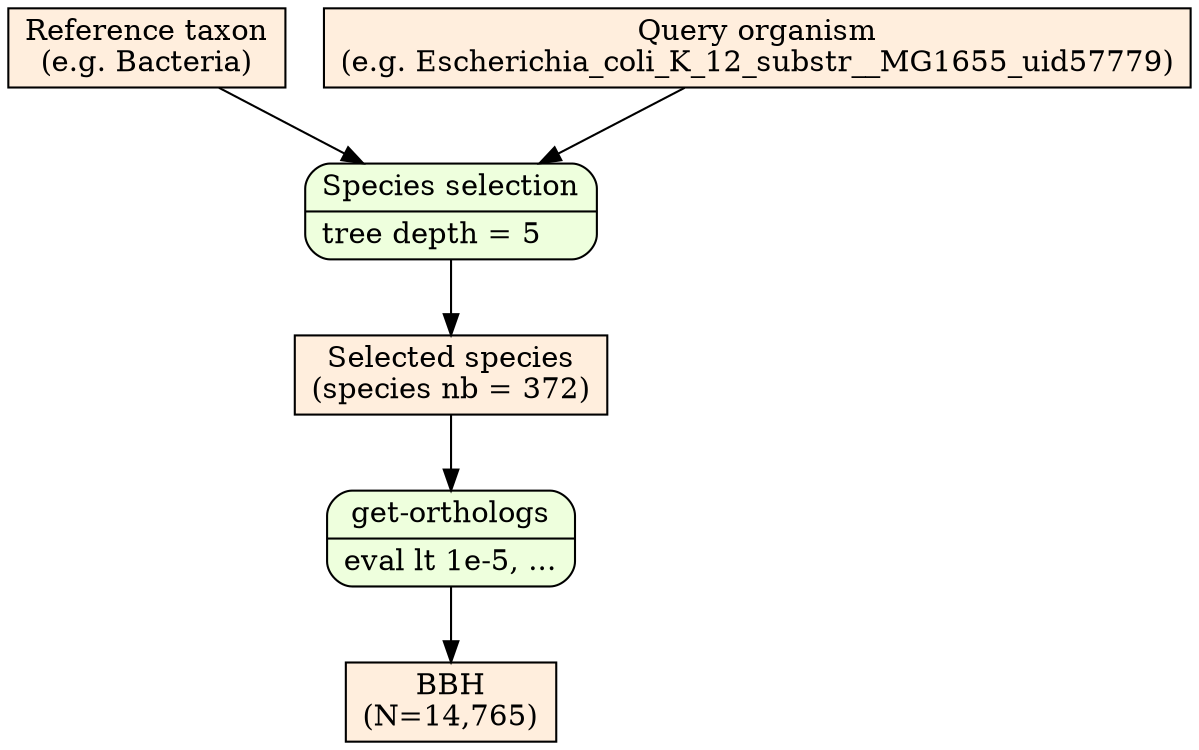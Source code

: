 digraph {

taxon [shape="rectangle", style="filled", fillcolor="#FFEEDD", label="Reference taxon\n(e.g. Bacteria)"];
org [shape="rectangle", style="filled", fillcolor="#FFEEDD", label="Query organism\n(e.g. Escherichia_coli_K_12_substr__MG1655_uid57779)"];

species_selection [shape="record", style="rounded,filled", fillcolor="#EEFFDD", label="{Species selection|tree depth = 5\l}"]

taxon -> species_selection
org -> species_selection

species_selection -> selected_species
selected_species [shape="rectangle", style="filled", fillcolor="#FFEEDD", label="Selected species\n(species nb = 372)"];

selected_species -> get_orthologs

get_orthologs [shape="record", style="rounded,filled", fillcolor="#EEFFDD", label="{get-orthologs|eval lt 1e-5, ...\l}"]

get_orthologs -> bbh

bbh [shape="rectangle", style="filled", fillcolor="#FFEEDD", label="BBH\n(N=14,765)"];


}

